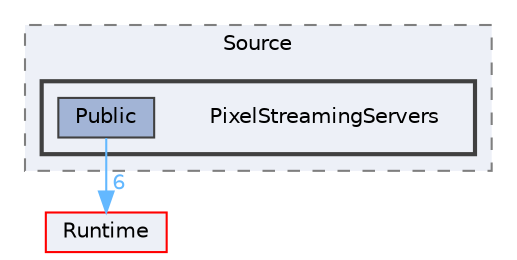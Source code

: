 digraph "PixelStreamingServers"
{
 // INTERACTIVE_SVG=YES
 // LATEX_PDF_SIZE
  bgcolor="transparent";
  edge [fontname=Helvetica,fontsize=10,labelfontname=Helvetica,labelfontsize=10];
  node [fontname=Helvetica,fontsize=10,shape=box,height=0.2,width=0.4];
  compound=true
  subgraph clusterdir_67782e5c384b8e14fea6386d50bf8ea2 {
    graph [ bgcolor="#edf0f7", pencolor="grey50", label="Source", fontname=Helvetica,fontsize=10 style="filled,dashed", URL="dir_67782e5c384b8e14fea6386d50bf8ea2.html",tooltip=""]
  subgraph clusterdir_cf043452b7ca796cd6ee367cdd5cd1f7 {
    graph [ bgcolor="#edf0f7", pencolor="grey25", label="", fontname=Helvetica,fontsize=10 style="filled,bold", URL="dir_cf043452b7ca796cd6ee367cdd5cd1f7.html",tooltip=""]
    dir_cf043452b7ca796cd6ee367cdd5cd1f7 [shape=plaintext, label="PixelStreamingServers"];
  dir_c5a9156940a5223fabf9bd347fa3a3a2 [label="Public", fillcolor="#a2b4d6", color="grey25", style="filled", URL="dir_c5a9156940a5223fabf9bd347fa3a3a2.html",tooltip=""];
  }
  }
  dir_7536b172fbd480bfd146a1b1acd6856b [label="Runtime", fillcolor="#edf0f7", color="red", style="filled", URL="dir_7536b172fbd480bfd146a1b1acd6856b.html",tooltip=""];
  dir_c5a9156940a5223fabf9bd347fa3a3a2->dir_7536b172fbd480bfd146a1b1acd6856b [headlabel="6", labeldistance=1.5 headhref="dir_000843_000984.html" href="dir_000843_000984.html" color="steelblue1" fontcolor="steelblue1"];
}
